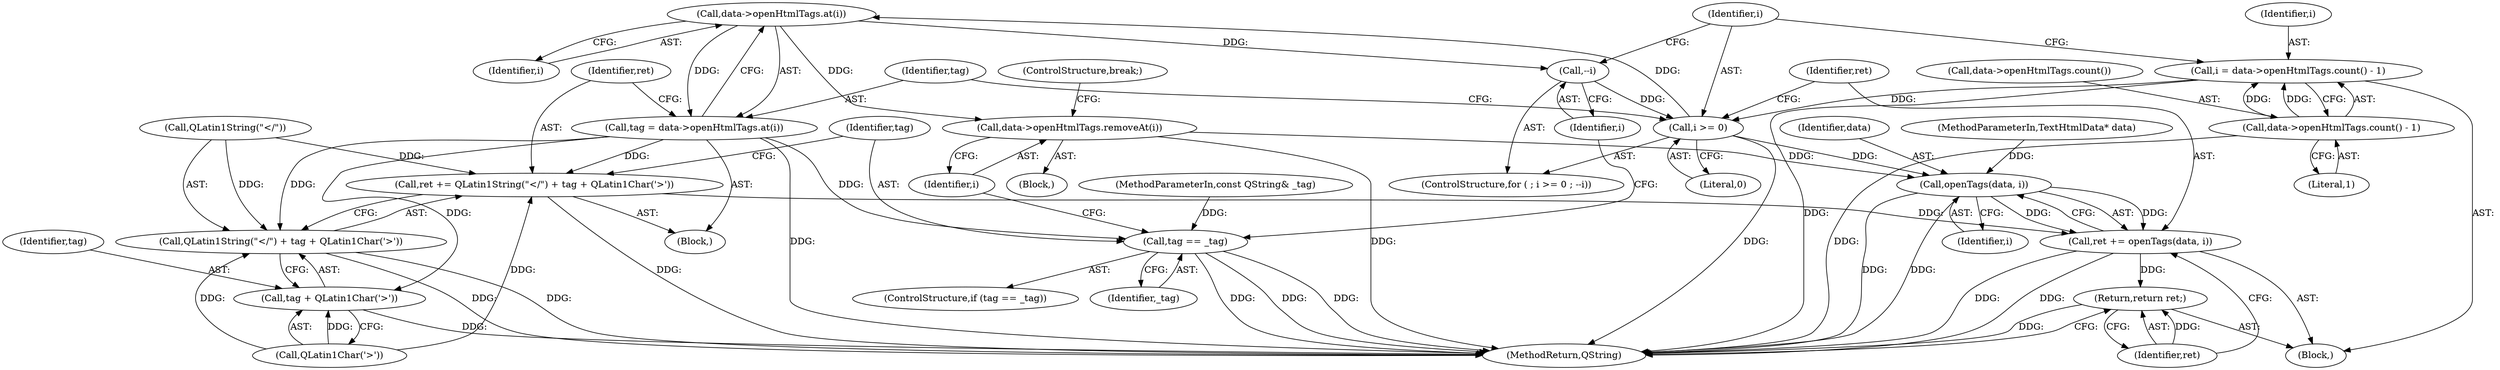 digraph "1_kde_6a7f59ee1b9dbc6e5cf9e5f3b306504d02b73ef0@API" {
"1000121" [label="(Call,data->openHtmlTags.at(i))"];
"1000113" [label="(Call,i >= 0)"];
"1000116" [label="(Call,--i)"];
"1000121" [label="(Call,data->openHtmlTags.at(i))"];
"1000107" [label="(Call,i = data->openHtmlTags.count() - 1)"];
"1000109" [label="(Call,data->openHtmlTags.count() - 1)"];
"1000119" [label="(Call,tag = data->openHtmlTags.at(i))"];
"1000123" [label="(Call,ret += QLatin1String(\"</\") + tag + QLatin1Char('>'))"];
"1000140" [label="(Call,ret += openTags(data, i))"];
"1000145" [label="(Return,return ret;)"];
"1000125" [label="(Call,QLatin1String(\"</\") + tag + QLatin1Char('>'))"];
"1000128" [label="(Call,tag + QLatin1Char('>'))"];
"1000133" [label="(Call,tag == _tag)"];
"1000137" [label="(Call,data->openHtmlTags.removeAt(i))"];
"1000142" [label="(Call,openTags(data, i))"];
"1000136" [label="(Block,)"];
"1000113" [label="(Call,i >= 0)"];
"1000126" [label="(Call,QLatin1String(\"</\"))"];
"1000116" [label="(Call,--i)"];
"1000101" [label="(MethodParameterIn,TextHtmlData* data)"];
"1000145" [label="(Return,return ret;)"];
"1000135" [label="(Identifier,_tag)"];
"1000124" [label="(Identifier,ret)"];
"1000143" [label="(Identifier,data)"];
"1000119" [label="(Call,tag = data->openHtmlTags.at(i))"];
"1000133" [label="(Call,tag == _tag)"];
"1000103" [label="(Block,)"];
"1000134" [label="(Identifier,tag)"];
"1000138" [label="(Identifier,i)"];
"1000120" [label="(Identifier,tag)"];
"1000129" [label="(Identifier,tag)"];
"1000123" [label="(Call,ret += QLatin1String(\"</\") + tag + QLatin1Char('>'))"];
"1000147" [label="(MethodReturn,QString)"];
"1000110" [label="(Call,data->openHtmlTags.count())"];
"1000121" [label="(Call,data->openHtmlTags.at(i))"];
"1000111" [label="(Literal,1)"];
"1000108" [label="(Identifier,i)"];
"1000117" [label="(Identifier,i)"];
"1000146" [label="(Identifier,ret)"];
"1000128" [label="(Call,tag + QLatin1Char('>'))"];
"1000139" [label="(ControlStructure,break;)"];
"1000140" [label="(Call,ret += openTags(data, i))"];
"1000142" [label="(Call,openTags(data, i))"];
"1000122" [label="(Identifier,i)"];
"1000125" [label="(Call,QLatin1String(\"</\") + tag + QLatin1Char('>'))"];
"1000137" [label="(Call,data->openHtmlTags.removeAt(i))"];
"1000102" [label="(MethodParameterIn,const QString& _tag)"];
"1000114" [label="(Identifier,i)"];
"1000132" [label="(ControlStructure,if (tag == _tag))"];
"1000112" [label="(ControlStructure,for ( ; i >= 0 ; --i))"];
"1000115" [label="(Literal,0)"];
"1000141" [label="(Identifier,ret)"];
"1000118" [label="(Block,)"];
"1000130" [label="(Call,QLatin1Char('>'))"];
"1000144" [label="(Identifier,i)"];
"1000109" [label="(Call,data->openHtmlTags.count() - 1)"];
"1000107" [label="(Call,i = data->openHtmlTags.count() - 1)"];
"1000121" -> "1000119"  [label="AST: "];
"1000121" -> "1000122"  [label="CFG: "];
"1000122" -> "1000121"  [label="AST: "];
"1000119" -> "1000121"  [label="CFG: "];
"1000121" -> "1000116"  [label="DDG: "];
"1000121" -> "1000119"  [label="DDG: "];
"1000113" -> "1000121"  [label="DDG: "];
"1000121" -> "1000137"  [label="DDG: "];
"1000113" -> "1000112"  [label="AST: "];
"1000113" -> "1000115"  [label="CFG: "];
"1000114" -> "1000113"  [label="AST: "];
"1000115" -> "1000113"  [label="AST: "];
"1000120" -> "1000113"  [label="CFG: "];
"1000141" -> "1000113"  [label="CFG: "];
"1000113" -> "1000147"  [label="DDG: "];
"1000116" -> "1000113"  [label="DDG: "];
"1000107" -> "1000113"  [label="DDG: "];
"1000113" -> "1000142"  [label="DDG: "];
"1000116" -> "1000112"  [label="AST: "];
"1000116" -> "1000117"  [label="CFG: "];
"1000117" -> "1000116"  [label="AST: "];
"1000114" -> "1000116"  [label="CFG: "];
"1000107" -> "1000103"  [label="AST: "];
"1000107" -> "1000109"  [label="CFG: "];
"1000108" -> "1000107"  [label="AST: "];
"1000109" -> "1000107"  [label="AST: "];
"1000114" -> "1000107"  [label="CFG: "];
"1000107" -> "1000147"  [label="DDG: "];
"1000109" -> "1000107"  [label="DDG: "];
"1000109" -> "1000107"  [label="DDG: "];
"1000109" -> "1000111"  [label="CFG: "];
"1000110" -> "1000109"  [label="AST: "];
"1000111" -> "1000109"  [label="AST: "];
"1000109" -> "1000147"  [label="DDG: "];
"1000119" -> "1000118"  [label="AST: "];
"1000120" -> "1000119"  [label="AST: "];
"1000124" -> "1000119"  [label="CFG: "];
"1000119" -> "1000147"  [label="DDG: "];
"1000119" -> "1000123"  [label="DDG: "];
"1000119" -> "1000125"  [label="DDG: "];
"1000119" -> "1000128"  [label="DDG: "];
"1000119" -> "1000133"  [label="DDG: "];
"1000123" -> "1000118"  [label="AST: "];
"1000123" -> "1000125"  [label="CFG: "];
"1000124" -> "1000123"  [label="AST: "];
"1000125" -> "1000123"  [label="AST: "];
"1000134" -> "1000123"  [label="CFG: "];
"1000123" -> "1000147"  [label="DDG: "];
"1000126" -> "1000123"  [label="DDG: "];
"1000130" -> "1000123"  [label="DDG: "];
"1000123" -> "1000140"  [label="DDG: "];
"1000140" -> "1000103"  [label="AST: "];
"1000140" -> "1000142"  [label="CFG: "];
"1000141" -> "1000140"  [label="AST: "];
"1000142" -> "1000140"  [label="AST: "];
"1000146" -> "1000140"  [label="CFG: "];
"1000140" -> "1000147"  [label="DDG: "];
"1000140" -> "1000147"  [label="DDG: "];
"1000142" -> "1000140"  [label="DDG: "];
"1000142" -> "1000140"  [label="DDG: "];
"1000140" -> "1000145"  [label="DDG: "];
"1000145" -> "1000103"  [label="AST: "];
"1000145" -> "1000146"  [label="CFG: "];
"1000146" -> "1000145"  [label="AST: "];
"1000147" -> "1000145"  [label="CFG: "];
"1000145" -> "1000147"  [label="DDG: "];
"1000146" -> "1000145"  [label="DDG: "];
"1000125" -> "1000128"  [label="CFG: "];
"1000126" -> "1000125"  [label="AST: "];
"1000128" -> "1000125"  [label="AST: "];
"1000125" -> "1000147"  [label="DDG: "];
"1000125" -> "1000147"  [label="DDG: "];
"1000126" -> "1000125"  [label="DDG: "];
"1000130" -> "1000125"  [label="DDG: "];
"1000128" -> "1000130"  [label="CFG: "];
"1000129" -> "1000128"  [label="AST: "];
"1000130" -> "1000128"  [label="AST: "];
"1000128" -> "1000147"  [label="DDG: "];
"1000130" -> "1000128"  [label="DDG: "];
"1000133" -> "1000132"  [label="AST: "];
"1000133" -> "1000135"  [label="CFG: "];
"1000134" -> "1000133"  [label="AST: "];
"1000135" -> "1000133"  [label="AST: "];
"1000138" -> "1000133"  [label="CFG: "];
"1000117" -> "1000133"  [label="CFG: "];
"1000133" -> "1000147"  [label="DDG: "];
"1000133" -> "1000147"  [label="DDG: "];
"1000133" -> "1000147"  [label="DDG: "];
"1000102" -> "1000133"  [label="DDG: "];
"1000137" -> "1000136"  [label="AST: "];
"1000137" -> "1000138"  [label="CFG: "];
"1000138" -> "1000137"  [label="AST: "];
"1000139" -> "1000137"  [label="CFG: "];
"1000137" -> "1000147"  [label="DDG: "];
"1000137" -> "1000142"  [label="DDG: "];
"1000142" -> "1000144"  [label="CFG: "];
"1000143" -> "1000142"  [label="AST: "];
"1000144" -> "1000142"  [label="AST: "];
"1000142" -> "1000147"  [label="DDG: "];
"1000142" -> "1000147"  [label="DDG: "];
"1000101" -> "1000142"  [label="DDG: "];
}
